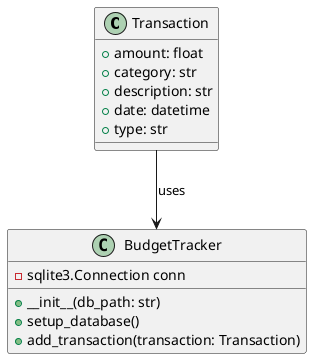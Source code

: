 


@startuml BudgetTrackerDiagram

class Transaction {
    +amount: float
    +category: str
    +description: str
    +date: datetime
    +type: str
}

class BudgetTracker {
    -sqlite3.Connection conn
    +__init__(db_path: str)
    +setup_database()
    +add_transaction(transaction: Transaction)
}

Transaction --> BudgetTracker : uses

@enduml

